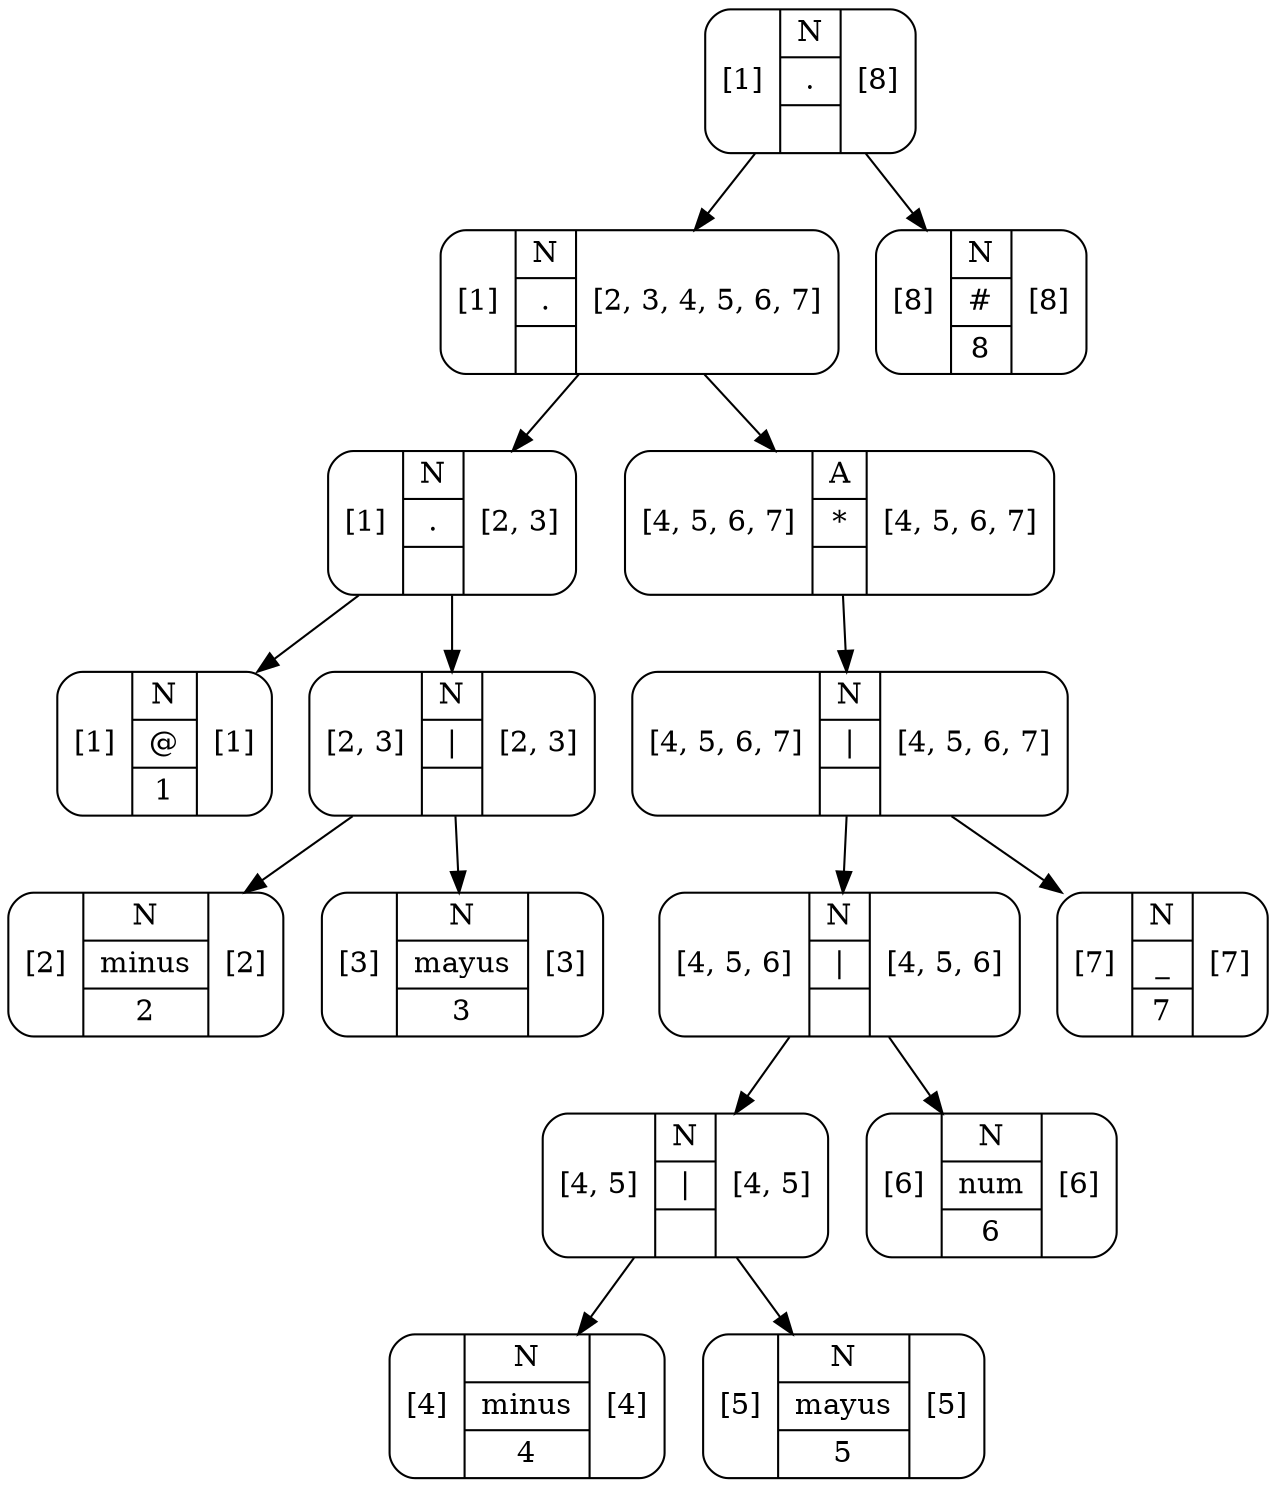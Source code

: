 digraph G{
rankdir=UD
node[shape=Mrecord]
concentrate=true
nodo15[label="{[1]}|{N|.|}|{[8]}"];
nodo13[label="{[1]}|{N|.|}|{[2, 3, 4, 5, 6, 7]}"];
nodo4[label="{[1]}|{N|.|}|{[2, 3]}"];
nodo0[label="{[1]}|{N|@|1}|{[1]}"];
nodo4->nodo0;
nodo3[label="{[2, 3]}|{N|\||}|{[2, 3]}"];
nodo1[label="{[2]}|{N|minus|2}|{[2]}"];
nodo3->nodo1;
nodo2[label="{[3]}|{N|mayus|3}|{[3]}"];
nodo3->nodo2;
nodo4->nodo3;
nodo13->nodo4;
nodo12[label="{[4, 5, 6, 7]}|{A|*|}|{[4, 5, 6, 7]}"];
nodo11[label="{[4, 5, 6, 7]}|{N|\||}|{[4, 5, 6, 7]}"];
nodo9[label="{[4, 5, 6]}|{N|\||}|{[4, 5, 6]}"];
nodo7[label="{[4, 5]}|{N|\||}|{[4, 5]}"];
nodo5[label="{[4]}|{N|minus|4}|{[4]}"];
nodo7->nodo5;
nodo6[label="{[5]}|{N|mayus|5}|{[5]}"];
nodo7->nodo6;
nodo9->nodo7;
nodo8[label="{[6]}|{N|num|6}|{[6]}"];
nodo9->nodo8;
nodo11->nodo9;
nodo10[label="{[7]}|{N|_|7}|{[7]}"];
nodo11->nodo10;
nodo12->nodo11;
nodo13->nodo12;
nodo15->nodo13;
nodo14[label="{[8]}|{N|#|8}|{[8]}"];
nodo15->nodo14;

}
